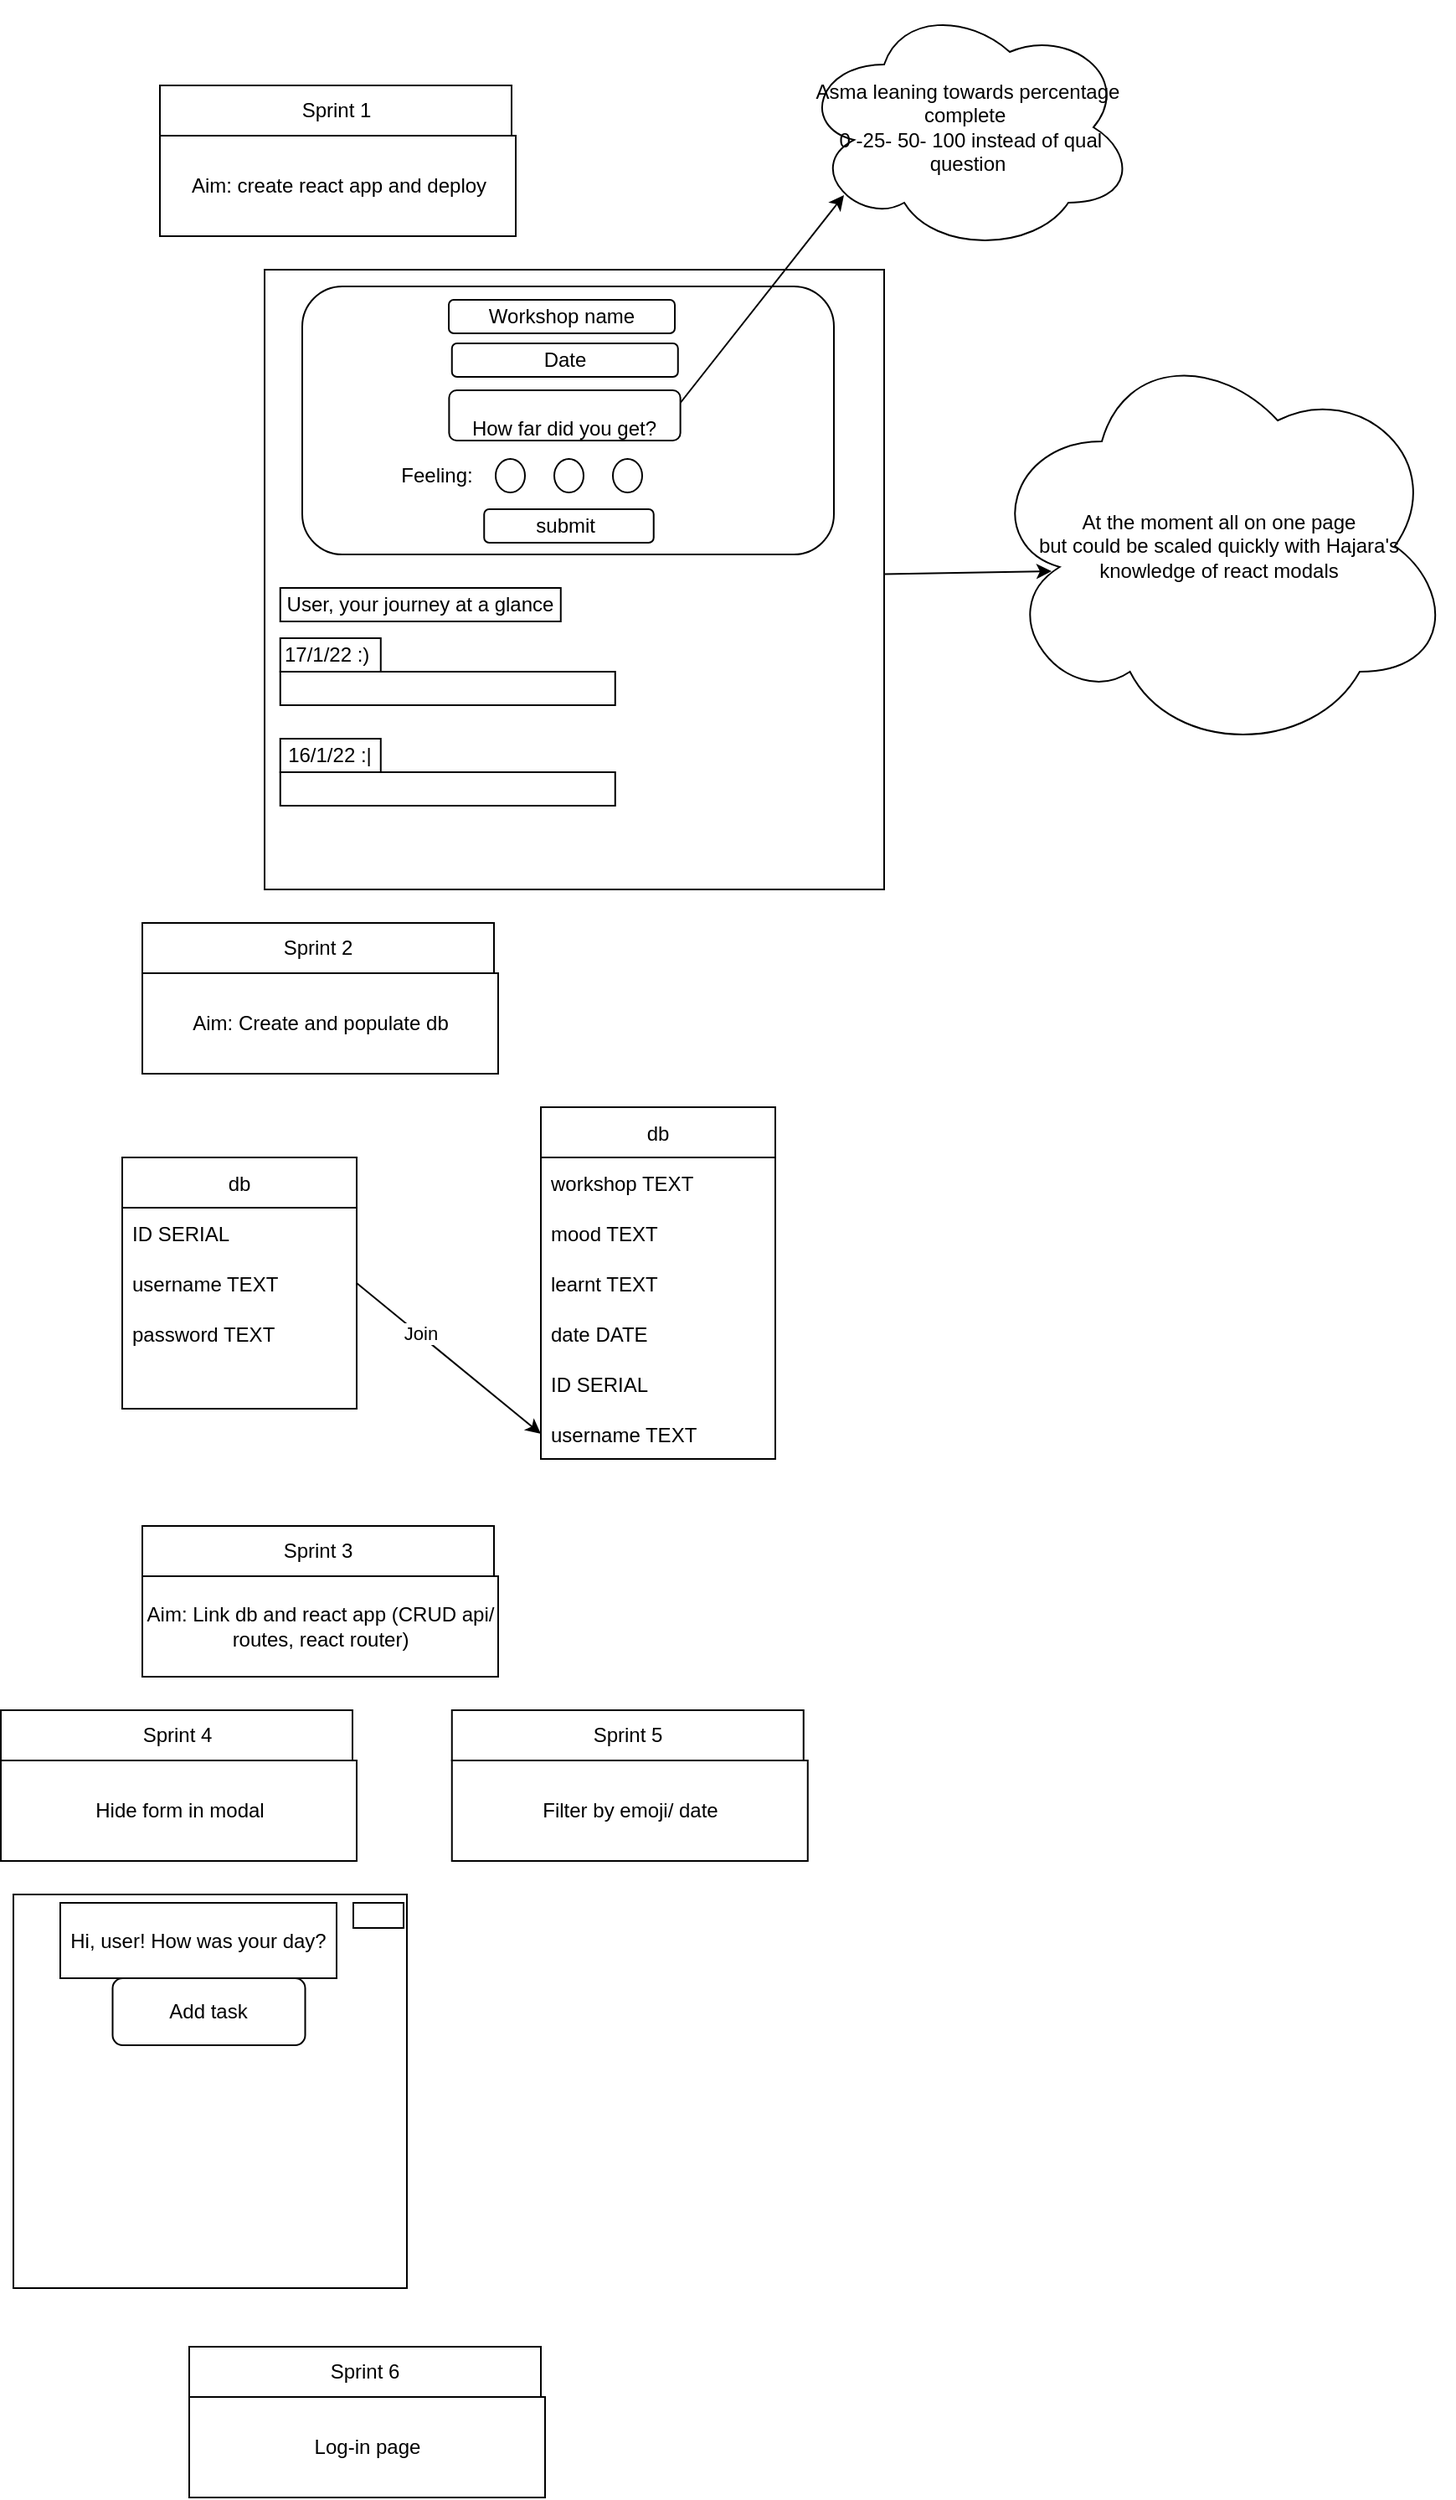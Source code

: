 <mxfile>
    <diagram id="HUK1JJMTevUGJB1tD8vK" name="Page-1">
        <mxGraphModel dx="494" dy="528" grid="1" gridSize="10" guides="1" tooltips="1" connect="1" arrows="1" fold="1" page="1" pageScale="1" pageWidth="827" pageHeight="1169" math="0" shadow="0">
            <root>
                <mxCell id="0"/>
                <mxCell id="1" parent="0"/>
                <mxCell id="2" value="" style="edgeStyle=none;html=1;startArrow=none;" parent="1" source="4" edge="1">
                    <mxGeometry relative="1" as="geometry">
                        <mxPoint x="492.5" y="267.5" as="targetPoint"/>
                    </mxGeometry>
                </mxCell>
                <mxCell id="3" value="" style="rounded=1;whiteSpace=wrap;html=1;" parent="1" vertex="1">
                    <mxGeometry x="415" y="190" width="130" height="100" as="geometry"/>
                </mxCell>
                <mxCell id="64" style="edgeStyle=none;html=1;" parent="1" source="4" edge="1">
                    <mxGeometry relative="1" as="geometry">
                        <mxPoint x="850" y="340" as="targetPoint"/>
                    </mxGeometry>
                </mxCell>
                <mxCell id="4" value="" style="whiteSpace=wrap;html=1;aspect=fixed;" parent="1" vertex="1">
                    <mxGeometry x="380" y="160" width="370" height="370" as="geometry"/>
                </mxCell>
                <mxCell id="5" value="" style="rounded=1;whiteSpace=wrap;html=1;" parent="1" vertex="1">
                    <mxGeometry x="402.5" y="170" width="317.5" height="160" as="geometry"/>
                </mxCell>
                <mxCell id="6" value="Workshop name" style="rounded=1;whiteSpace=wrap;html=1;" parent="1" vertex="1">
                    <mxGeometry x="490" y="178" width="135" height="20" as="geometry"/>
                </mxCell>
                <mxCell id="8" value="" style="ellipse;whiteSpace=wrap;html=1;" parent="1" vertex="1">
                    <mxGeometry x="518" y="273" width="17.5" height="20" as="geometry"/>
                </mxCell>
                <mxCell id="9" value="" style="ellipse;whiteSpace=wrap;html=1;" parent="1" vertex="1">
                    <mxGeometry x="553" y="273" width="17.5" height="20" as="geometry"/>
                </mxCell>
                <mxCell id="11" value="submit&amp;nbsp;" style="rounded=1;whiteSpace=wrap;html=1;" parent="1" vertex="1">
                    <mxGeometry x="511.12" y="303" width="101.25" height="20" as="geometry"/>
                </mxCell>
                <mxCell id="12" value="" style="ellipse;whiteSpace=wrap;html=1;" parent="1" vertex="1">
                    <mxGeometry x="588" y="273" width="17.5" height="20" as="geometry"/>
                </mxCell>
                <mxCell id="18" value="Sprint 1" style="rounded=0;whiteSpace=wrap;html=1;" parent="1" vertex="1">
                    <mxGeometry x="317.5" y="50" width="210" height="30" as="geometry"/>
                </mxCell>
                <mxCell id="19" value="" style="whiteSpace=wrap;html=1;aspect=fixed;" parent="1" vertex="1">
                    <mxGeometry x="230" y="1130" width="235" height="235" as="geometry"/>
                </mxCell>
                <mxCell id="20" value="Hi, user! How was your day?" style="rounded=0;whiteSpace=wrap;html=1;" parent="1" vertex="1">
                    <mxGeometry x="258" y="1135" width="165" height="45" as="geometry"/>
                </mxCell>
                <mxCell id="21" value="Add task" style="rounded=1;whiteSpace=wrap;html=1;" parent="1" vertex="1">
                    <mxGeometry x="289.25" y="1180" width="115" height="40" as="geometry"/>
                </mxCell>
                <mxCell id="22" value="" style="rounded=0;whiteSpace=wrap;html=1;" parent="1" vertex="1">
                    <mxGeometry x="433" y="1135" width="30" height="15" as="geometry"/>
                </mxCell>
                <mxCell id="28" value="16/1/22 :|" style="rounded=0;whiteSpace=wrap;html=1;" parent="1" vertex="1">
                    <mxGeometry x="389.38" y="440" width="60" height="20" as="geometry"/>
                </mxCell>
                <mxCell id="29" value="User, your journey at a glance" style="rounded=0;whiteSpace=wrap;html=1;" parent="1" vertex="1">
                    <mxGeometry x="389.38" y="350" width="167.5" height="20" as="geometry"/>
                </mxCell>
                <mxCell id="30" value="" style="rounded=0;whiteSpace=wrap;html=1;" parent="1" vertex="1">
                    <mxGeometry x="389.38" y="400" width="200" height="20" as="geometry"/>
                </mxCell>
                <mxCell id="31" value="17/1/22 :)&amp;nbsp;" style="rounded=0;whiteSpace=wrap;html=1;" parent="1" vertex="1">
                    <mxGeometry x="389.38" y="380" width="60" height="20" as="geometry"/>
                </mxCell>
                <mxCell id="32" value="" style="rounded=0;whiteSpace=wrap;html=1;" parent="1" vertex="1">
                    <mxGeometry x="389.38" y="460" width="200" height="20" as="geometry"/>
                </mxCell>
                <mxCell id="38" value="Aim: create react app and deploy" style="rounded=0;whiteSpace=wrap;html=1;" parent="1" vertex="1">
                    <mxGeometry x="317.5" y="80" width="212.5" height="60" as="geometry"/>
                </mxCell>
                <mxCell id="41" value="Sprint 2" style="rounded=0;whiteSpace=wrap;html=1;" parent="1" vertex="1">
                    <mxGeometry x="307" y="550" width="210" height="30" as="geometry"/>
                </mxCell>
                <mxCell id="42" value="Aim: Create and populate db" style="rounded=0;whiteSpace=wrap;html=1;" parent="1" vertex="1">
                    <mxGeometry x="307" y="580" width="212.5" height="60" as="geometry"/>
                </mxCell>
                <mxCell id="43" value="db" style="swimlane;fontStyle=0;childLayout=stackLayout;horizontal=1;startSize=30;horizontalStack=0;resizeParent=1;resizeParentMax=0;resizeLast=0;collapsible=1;marginBottom=0;" parent="1" vertex="1">
                    <mxGeometry x="545" y="660" width="140" height="210" as="geometry"/>
                </mxCell>
                <mxCell id="44" value="workshop TEXT" style="text;strokeColor=none;fillColor=none;align=left;verticalAlign=middle;spacingLeft=4;spacingRight=4;overflow=hidden;points=[[0,0.5],[1,0.5]];portConstraint=eastwest;rotatable=0;" parent="43" vertex="1">
                    <mxGeometry y="30" width="140" height="30" as="geometry"/>
                </mxCell>
                <mxCell id="45" value="mood TEXT" style="text;strokeColor=none;fillColor=none;align=left;verticalAlign=middle;spacingLeft=4;spacingRight=4;overflow=hidden;points=[[0,0.5],[1,0.5]];portConstraint=eastwest;rotatable=0;" parent="43" vertex="1">
                    <mxGeometry y="60" width="140" height="30" as="geometry"/>
                </mxCell>
                <mxCell id="46" value="learnt TEXT" style="text;strokeColor=none;fillColor=none;align=left;verticalAlign=middle;spacingLeft=4;spacingRight=4;overflow=hidden;points=[[0,0.5],[1,0.5]];portConstraint=eastwest;rotatable=0;" parent="43" vertex="1">
                    <mxGeometry y="90" width="140" height="30" as="geometry"/>
                </mxCell>
                <mxCell id="47" value="date DATE" style="text;strokeColor=none;fillColor=none;align=left;verticalAlign=middle;spacingLeft=4;spacingRight=4;overflow=hidden;points=[[0,0.5],[1,0.5]];portConstraint=eastwest;rotatable=0;" parent="43" vertex="1">
                    <mxGeometry y="120" width="140" height="30" as="geometry"/>
                </mxCell>
                <mxCell id="48" value="ID SERIAL" style="text;strokeColor=none;fillColor=none;align=left;verticalAlign=middle;spacingLeft=4;spacingRight=4;overflow=hidden;points=[[0,0.5],[1,0.5]];portConstraint=eastwest;rotatable=0;" parent="43" vertex="1">
                    <mxGeometry y="150" width="140" height="30" as="geometry"/>
                </mxCell>
                <mxCell id="49" value="username TEXT" style="text;strokeColor=none;fillColor=none;align=left;verticalAlign=middle;spacingLeft=4;spacingRight=4;overflow=hidden;points=[[0,0.5],[1,0.5]];portConstraint=eastwest;rotatable=0;" parent="43" vertex="1">
                    <mxGeometry y="180" width="140" height="30" as="geometry"/>
                </mxCell>
                <mxCell id="55" value="db" style="swimlane;fontStyle=0;childLayout=stackLayout;horizontal=1;startSize=30;horizontalStack=0;resizeParent=1;resizeParentMax=0;resizeLast=0;collapsible=1;marginBottom=0;" parent="1" vertex="1">
                    <mxGeometry x="295" y="690" width="140" height="150" as="geometry"/>
                </mxCell>
                <mxCell id="56" value="ID SERIAL" style="text;strokeColor=none;fillColor=none;align=left;verticalAlign=middle;spacingLeft=4;spacingRight=4;overflow=hidden;points=[[0,0.5],[1,0.5]];portConstraint=eastwest;rotatable=0;" parent="55" vertex="1">
                    <mxGeometry y="30" width="140" height="30" as="geometry"/>
                </mxCell>
                <mxCell id="57" value="username TEXT" style="text;strokeColor=none;fillColor=none;align=left;verticalAlign=middle;spacingLeft=4;spacingRight=4;overflow=hidden;points=[[0,0.5],[1,0.5]];portConstraint=eastwest;rotatable=0;" parent="55" vertex="1">
                    <mxGeometry y="60" width="140" height="30" as="geometry"/>
                </mxCell>
                <mxCell id="58" value="password TEXT" style="text;strokeColor=none;fillColor=none;align=left;verticalAlign=middle;spacingLeft=4;spacingRight=4;overflow=hidden;points=[[0,0.5],[1,0.5]];portConstraint=eastwest;rotatable=0;" parent="55" vertex="1">
                    <mxGeometry y="90" width="140" height="30" as="geometry"/>
                </mxCell>
                <mxCell id="59" style="text;strokeColor=none;fillColor=none;align=left;verticalAlign=middle;spacingLeft=4;spacingRight=4;overflow=hidden;points=[[0,0.5],[1,0.5]];portConstraint=eastwest;rotatable=0;" parent="55" vertex="1">
                    <mxGeometry y="120" width="140" height="30" as="geometry"/>
                </mxCell>
                <mxCell id="120" style="edgeStyle=none;html=1;exitX=1;exitY=0.25;exitDx=0;exitDy=0;entryX=0.13;entryY=0.77;entryDx=0;entryDy=0;entryPerimeter=0;" parent="1" source="61" target="121" edge="1">
                    <mxGeometry relative="1" as="geometry">
                        <mxPoint x="720" y="130" as="targetPoint"/>
                    </mxGeometry>
                </mxCell>
                <mxCell id="61" value="&lt;br&gt;How far did you get?" style="rounded=1;whiteSpace=wrap;html=1;" parent="1" vertex="1">
                    <mxGeometry x="490.19" y="232" width="138.12" height="30" as="geometry"/>
                </mxCell>
                <mxCell id="62" value="Sprint 3" style="rounded=0;whiteSpace=wrap;html=1;" parent="1" vertex="1">
                    <mxGeometry x="307" y="910" width="210" height="30" as="geometry"/>
                </mxCell>
                <mxCell id="63" value="Aim: Link db and react app (CRUD api/ routes, react router)" style="rounded=0;whiteSpace=wrap;html=1;" parent="1" vertex="1">
                    <mxGeometry x="307" y="940" width="212.5" height="60" as="geometry"/>
                </mxCell>
                <mxCell id="65" value="At the moment all on one page &lt;br&gt;but could be scaled quickly with Hajara's &lt;br&gt;knowledge of react modals" style="ellipse;shape=cloud;whiteSpace=wrap;html=1;" parent="1" vertex="1">
                    <mxGeometry x="810" y="200" width="280" height="250" as="geometry"/>
                </mxCell>
                <mxCell id="66" value="Sprint 4" style="rounded=0;whiteSpace=wrap;html=1;" parent="1" vertex="1">
                    <mxGeometry x="222.5" y="1020" width="210" height="30" as="geometry"/>
                </mxCell>
                <mxCell id="67" value="Hide form in modal" style="rounded=0;whiteSpace=wrap;html=1;" parent="1" vertex="1">
                    <mxGeometry x="222.5" y="1050" width="212.5" height="60" as="geometry"/>
                </mxCell>
                <mxCell id="100" style="edgeStyle=none;html=1;entryX=0;entryY=0.5;entryDx=0;entryDy=0;exitX=1;exitY=0.5;exitDx=0;exitDy=0;" parent="1" source="57" target="49" edge="1">
                    <mxGeometry relative="1" as="geometry"/>
                </mxCell>
                <mxCell id="101" value="Join" style="edgeLabel;html=1;align=center;verticalAlign=middle;resizable=0;points=[];" parent="100" vertex="1" connectable="0">
                    <mxGeometry x="-0.238" y="-3" relative="1" as="geometry">
                        <mxPoint x="-2" y="-7" as="offset"/>
                    </mxGeometry>
                </mxCell>
                <mxCell id="102" value="Sprint 5" style="rounded=0;whiteSpace=wrap;html=1;" parent="1" vertex="1">
                    <mxGeometry x="491.88" y="1020" width="210" height="30" as="geometry"/>
                </mxCell>
                <mxCell id="103" value="Filter by emoji/ date" style="rounded=0;whiteSpace=wrap;html=1;" parent="1" vertex="1">
                    <mxGeometry x="491.88" y="1050" width="212.5" height="60" as="geometry"/>
                </mxCell>
                <mxCell id="112" value="Date" style="rounded=1;whiteSpace=wrap;html=1;" parent="1" vertex="1">
                    <mxGeometry x="491.88" y="204" width="135" height="20" as="geometry"/>
                </mxCell>
                <mxCell id="113" value="Sprint 6" style="rounded=0;whiteSpace=wrap;html=1;" parent="1" vertex="1">
                    <mxGeometry x="335" y="1400" width="210" height="30" as="geometry"/>
                </mxCell>
                <mxCell id="114" value="Log-in page" style="rounded=0;whiteSpace=wrap;html=1;" parent="1" vertex="1">
                    <mxGeometry x="335" y="1430" width="212.5" height="60" as="geometry"/>
                </mxCell>
                <mxCell id="121" value="Asma leaning towards percentage complete&amp;nbsp;&lt;br&gt;&amp;nbsp;0 -25- 50- 100 instead of qual question" style="ellipse;shape=cloud;whiteSpace=wrap;html=1;" parent="1" vertex="1">
                    <mxGeometry x="700" width="200" height="150" as="geometry"/>
                </mxCell>
                <mxCell id="124" value="Feeling:" style="text;html=1;strokeColor=none;fillColor=none;align=center;verticalAlign=middle;whiteSpace=wrap;rounded=0;" vertex="1" parent="1">
                    <mxGeometry x="453" y="268" width="60" height="30" as="geometry"/>
                </mxCell>
            </root>
        </mxGraphModel>
    </diagram>
</mxfile>